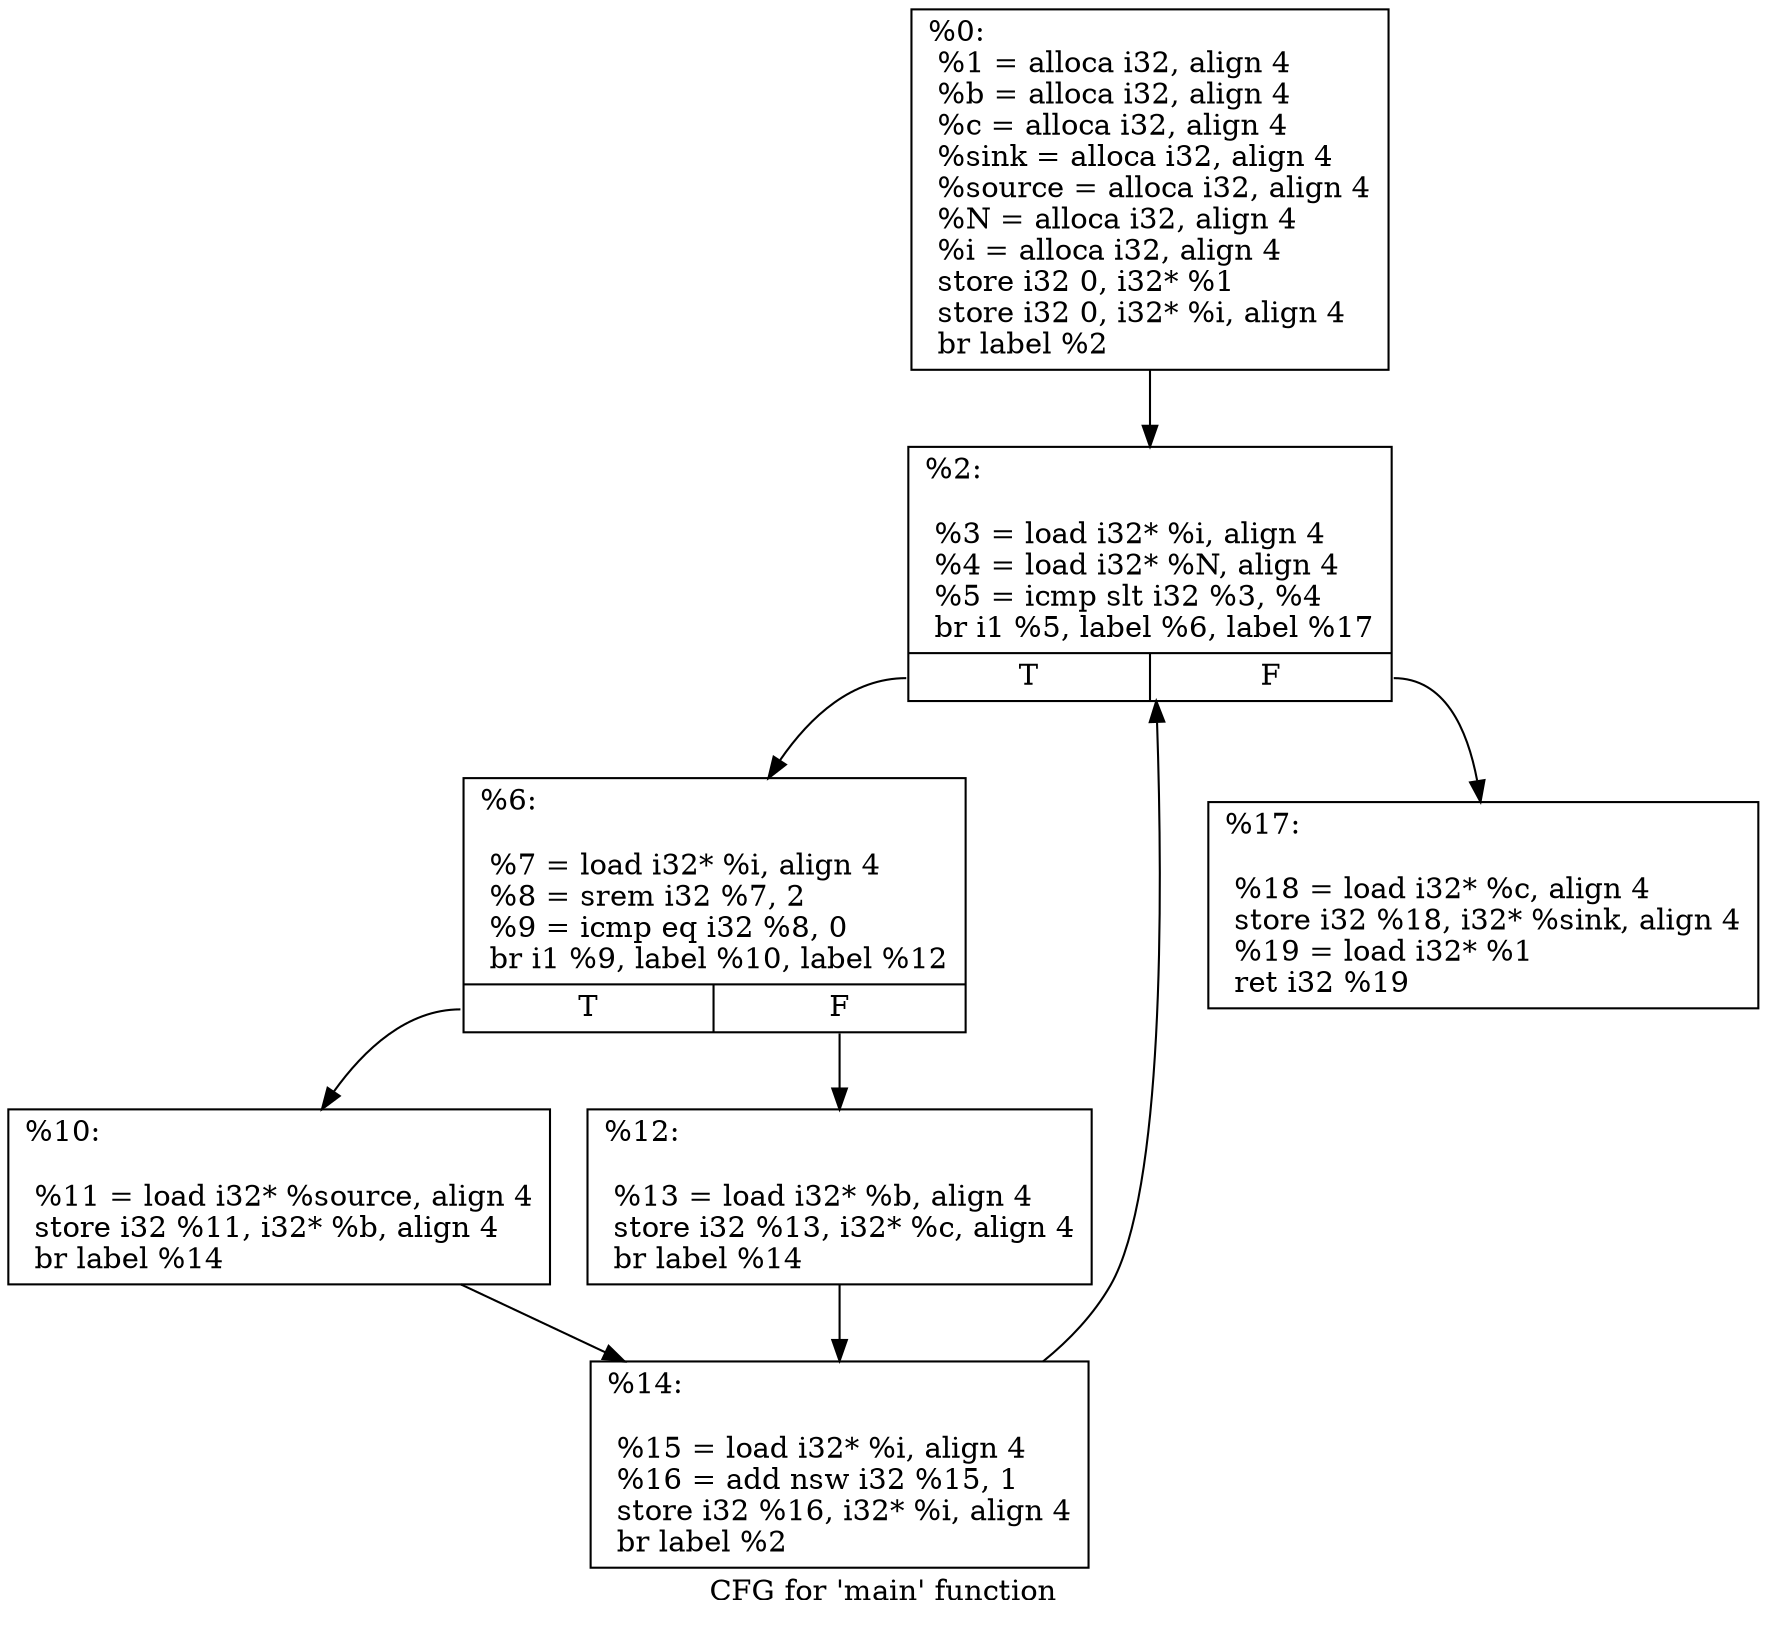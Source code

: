 digraph "CFG for 'main' function" {
	label="CFG for 'main' function";

	Node0x68c5a0 [shape=record,label="{%0:\l  %1 = alloca i32, align 4\l  %b = alloca i32, align 4\l  %c = alloca i32, align 4\l  %sink = alloca i32, align 4\l  %source = alloca i32, align 4\l  %N = alloca i32, align 4\l  %i = alloca i32, align 4\l  store i32 0, i32* %1\l  store i32 0, i32* %i, align 4\l  br label %2\l}"];
	Node0x68c5a0 -> Node0x68f4f0;
	Node0x68f4f0 [shape=record,label="{%2:\l\l  %3 = load i32* %i, align 4\l  %4 = load i32* %N, align 4\l  %5 = icmp slt i32 %3, %4\l  br i1 %5, label %6, label %17\l|{<s0>T|<s1>F}}"];
	Node0x68f4f0:s0 -> Node0x68f780;
	Node0x68f4f0:s1 -> Node0x68f7e0;
	Node0x68f780 [shape=record,label="{%6:\l\l  %7 = load i32* %i, align 4\l  %8 = srem i32 %7, 2\l  %9 = icmp eq i32 %8, 0\l  br i1 %9, label %10, label %12\l|{<s0>T|<s1>F}}"];
	Node0x68f780:s0 -> Node0x68fb90;
	Node0x68f780:s1 -> Node0x68fbf0;
	Node0x68fb90 [shape=record,label="{%10:\l\l  %11 = load i32* %source, align 4\l  store i32 %11, i32* %b, align 4\l  br label %14\l}"];
	Node0x68fb90 -> Node0x68fe30;
	Node0x68fbf0 [shape=record,label="{%12:\l\l  %13 = load i32* %b, align 4\l  store i32 %13, i32* %c, align 4\l  br label %14\l}"];
	Node0x68fbf0 -> Node0x68fe30;
	Node0x68fe30 [shape=record,label="{%14:\l\l  %15 = load i32* %i, align 4\l  %16 = add nsw i32 %15, 1\l  store i32 %16, i32* %i, align 4\l  br label %2\l}"];
	Node0x68fe30 -> Node0x68f4f0;
	Node0x68f7e0 [shape=record,label="{%17:\l\l  %18 = load i32* %c, align 4\l  store i32 %18, i32* %sink, align 4\l  %19 = load i32* %1\l  ret i32 %19\l}"];
}

